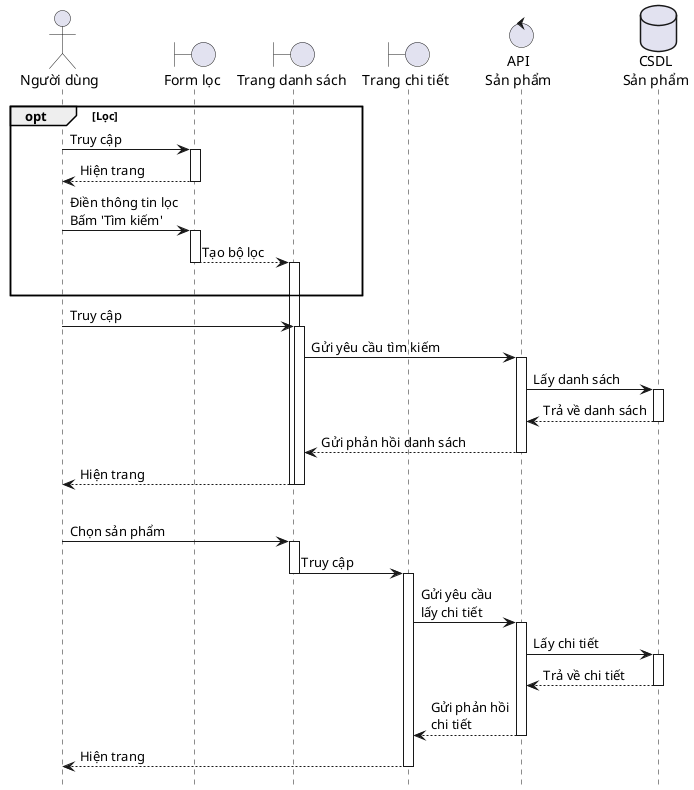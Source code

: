 @startuml ProductFilter
hide footbox

actor User as "Người dùng"
boundary FilterPage as "Form lọc"
boundary ListPage as "Trang danh sách"
boundary DetailsPage as "Trang chi tiết"
control API as "API\nSản phẩm"
database Database as "CSDL\nSản phẩm"

opt Lọc
    User -> FilterPage ++ : Truy cập
    FilterPage --> User -- : Hiện trang
    User -> FilterPage ++ : Điền thông tin lọc\nBấm 'Tìm kiếm'
    FilterPage --> ListPage --++ : Tạo bộ lọc
    |||
end

User -> ListPage ++ : Truy cập
ListPage -> API ++ : Gửi yêu cầu tìm kiếm
API -> Database ++ : Lấy danh sách
Database --> API -- : Trả về danh sách
API --> ListPage -- : Gửi phản hồi danh sách
ListPage --> User -- : Hiện trang
deactivate ListPage

|||

User -> ListPage ++ : Chọn sản phẩm
ListPage -> DetailsPage --++ : Truy cập
DetailsPage -> API ++ : Gửi yêu cầu\nlấy chi tiết
API -> Database ++ : Lấy chi tiết
Database --> API -- : Trả về chi tiết
API --> DetailsPage -- : Gửi phản hồi\nchi tiết
DetailsPage --> User -- : Hiện trang

@enduml
